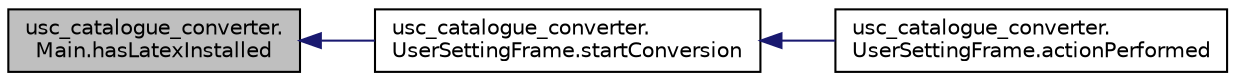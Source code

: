 digraph "usc_catalogue_converter.Main.hasLatexInstalled"
{
  edge [fontname="Helvetica",fontsize="10",labelfontname="Helvetica",labelfontsize="10"];
  node [fontname="Helvetica",fontsize="10",shape=record];
  rankdir="LR";
  Node43 [label="usc_catalogue_converter.\lMain.hasLatexInstalled",height=0.2,width=0.4,color="black", fillcolor="grey75", style="filled", fontcolor="black"];
  Node43 -> Node44 [dir="back",color="midnightblue",fontsize="10",style="solid",fontname="Helvetica"];
  Node44 [label="usc_catalogue_converter.\lUserSettingFrame.startConversion",height=0.2,width=0.4,color="black", fillcolor="white", style="filled",URL="$d4/dd8/classusc__catalogue__converter_1_1_user_setting_frame.html#aab418e562314bd98c4cd5cd18805ba03"];
  Node44 -> Node45 [dir="back",color="midnightblue",fontsize="10",style="solid",fontname="Helvetica"];
  Node45 [label="usc_catalogue_converter.\lUserSettingFrame.actionPerformed",height=0.2,width=0.4,color="black", fillcolor="white", style="filled",URL="$d4/dd8/classusc__catalogue__converter_1_1_user_setting_frame.html#a57130353766afa50b1f9b0cb377d7442"];
}
